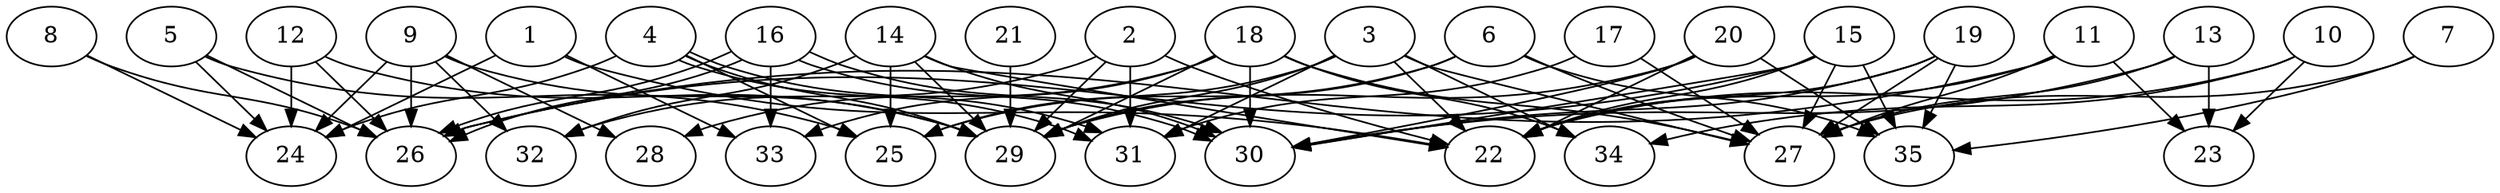 // DAG automatically generated by daggen at Thu Oct  3 14:05:37 2019
// ./daggen --dot -n 35 --ccr 0.5 --fat 0.9 --regular 0.9 --density 0.5 --mindata 5242880 --maxdata 52428800 
digraph G {
  1 [size="64223232", alpha="0.17", expect_size="32111616"] 
  1 -> 22 [size ="32111616"]
  1 -> 24 [size ="32111616"]
  1 -> 33 [size ="32111616"]
  2 [size="10770432", alpha="0.12", expect_size="5385216"] 
  2 -> 22 [size ="5385216"]
  2 -> 29 [size ="5385216"]
  2 -> 31 [size ="5385216"]
  2 -> 32 [size ="5385216"]
  3 [size="32241664", alpha="0.12", expect_size="16120832"] 
  3 -> 22 [size ="16120832"]
  3 -> 25 [size ="16120832"]
  3 -> 27 [size ="16120832"]
  3 -> 29 [size ="16120832"]
  3 -> 31 [size ="16120832"]
  3 -> 34 [size ="16120832"]
  4 [size="93622272", alpha="0.11", expect_size="46811136"] 
  4 -> 24 [size ="46811136"]
  4 -> 25 [size ="46811136"]
  4 -> 29 [size ="46811136"]
  4 -> 31 [size ="46811136"]
  4 -> 31 [size ="46811136"]
  5 [size="34656256", alpha="0.12", expect_size="17328128"] 
  5 -> 24 [size ="17328128"]
  5 -> 25 [size ="17328128"]
  5 -> 26 [size ="17328128"]
  6 [size="43859968", alpha="0.09", expect_size="21929984"] 
  6 -> 25 [size ="21929984"]
  6 -> 27 [size ="21929984"]
  6 -> 29 [size ="21929984"]
  6 -> 35 [size ="21929984"]
  7 [size="72675328", alpha="0.02", expect_size="36337664"] 
  7 -> 27 [size ="36337664"]
  7 -> 35 [size ="36337664"]
  8 [size="100665344", alpha="0.06", expect_size="50332672"] 
  8 -> 24 [size ="50332672"]
  8 -> 26 [size ="50332672"]
  9 [size="55728128", alpha="0.17", expect_size="27864064"] 
  9 -> 24 [size ="27864064"]
  9 -> 26 [size ="27864064"]
  9 -> 28 [size ="27864064"]
  9 -> 29 [size ="27864064"]
  9 -> 32 [size ="27864064"]
  10 [size="54810624", alpha="0.18", expect_size="27405312"] 
  10 -> 22 [size ="27405312"]
  10 -> 23 [size ="27405312"]
  10 -> 34 [size ="27405312"]
  11 [size="45512704", alpha="0.07", expect_size="22756352"] 
  11 -> 22 [size ="22756352"]
  11 -> 23 [size ="22756352"]
  11 -> 26 [size ="22756352"]
  11 -> 27 [size ="22756352"]
  12 [size="31463424", alpha="0.01", expect_size="15731712"] 
  12 -> 24 [size ="15731712"]
  12 -> 26 [size ="15731712"]
  12 -> 29 [size ="15731712"]
  13 [size="88745984", alpha="0.07", expect_size="44372992"] 
  13 -> 23 [size ="44372992"]
  13 -> 27 [size ="44372992"]
  13 -> 30 [size ="44372992"]
  14 [size="52232192", alpha="0.19", expect_size="26116096"] 
  14 -> 22 [size ="26116096"]
  14 -> 25 [size ="26116096"]
  14 -> 29 [size ="26116096"]
  14 -> 30 [size ="26116096"]
  14 -> 32 [size ="26116096"]
  15 [size="102832128", alpha="0.19", expect_size="51416064"] 
  15 -> 22 [size ="51416064"]
  15 -> 26 [size ="51416064"]
  15 -> 27 [size ="51416064"]
  15 -> 30 [size ="51416064"]
  15 -> 35 [size ="51416064"]
  16 [size="66906112", alpha="0.20", expect_size="33453056"] 
  16 -> 26 [size ="33453056"]
  16 -> 26 [size ="33453056"]
  16 -> 30 [size ="33453056"]
  16 -> 30 [size ="33453056"]
  16 -> 33 [size ="33453056"]
  17 [size="13895680", alpha="0.09", expect_size="6947840"] 
  17 -> 27 [size ="6947840"]
  17 -> 31 [size ="6947840"]
  18 [size="21547008", alpha="0.18", expect_size="10773504"] 
  18 -> 27 [size ="10773504"]
  18 -> 28 [size ="10773504"]
  18 -> 29 [size ="10773504"]
  18 -> 30 [size ="10773504"]
  18 -> 33 [size ="10773504"]
  18 -> 34 [size ="10773504"]
  19 [size="51206144", alpha="0.02", expect_size="25603072"] 
  19 -> 22 [size ="25603072"]
  19 -> 27 [size ="25603072"]
  19 -> 30 [size ="25603072"]
  19 -> 35 [size ="25603072"]
  20 [size="37435392", alpha="0.12", expect_size="18717696"] 
  20 -> 22 [size ="18717696"]
  20 -> 29 [size ="18717696"]
  20 -> 30 [size ="18717696"]
  20 -> 35 [size ="18717696"]
  21 [size="30214144", alpha="0.13", expect_size="15107072"] 
  21 -> 29 [size ="15107072"]
  22 [size="62795776", alpha="0.15", expect_size="31397888"] 
  23 [size="69849088", alpha="0.01", expect_size="34924544"] 
  24 [size="102178816", alpha="0.04", expect_size="51089408"] 
  25 [size="96468992", alpha="0.13", expect_size="48234496"] 
  26 [size="93218816", alpha="0.09", expect_size="46609408"] 
  27 [size="91049984", alpha="0.18", expect_size="45524992"] 
  28 [size="41299968", alpha="0.07", expect_size="20649984"] 
  29 [size="30779392", alpha="0.04", expect_size="15389696"] 
  30 [size="38195200", alpha="0.12", expect_size="19097600"] 
  31 [size="93085696", alpha="0.06", expect_size="46542848"] 
  32 [size="60442624", alpha="0.05", expect_size="30221312"] 
  33 [size="34926592", alpha="0.01", expect_size="17463296"] 
  34 [size="38295552", alpha="0.06", expect_size="19147776"] 
  35 [size="59314176", alpha="0.10", expect_size="29657088"] 
}
